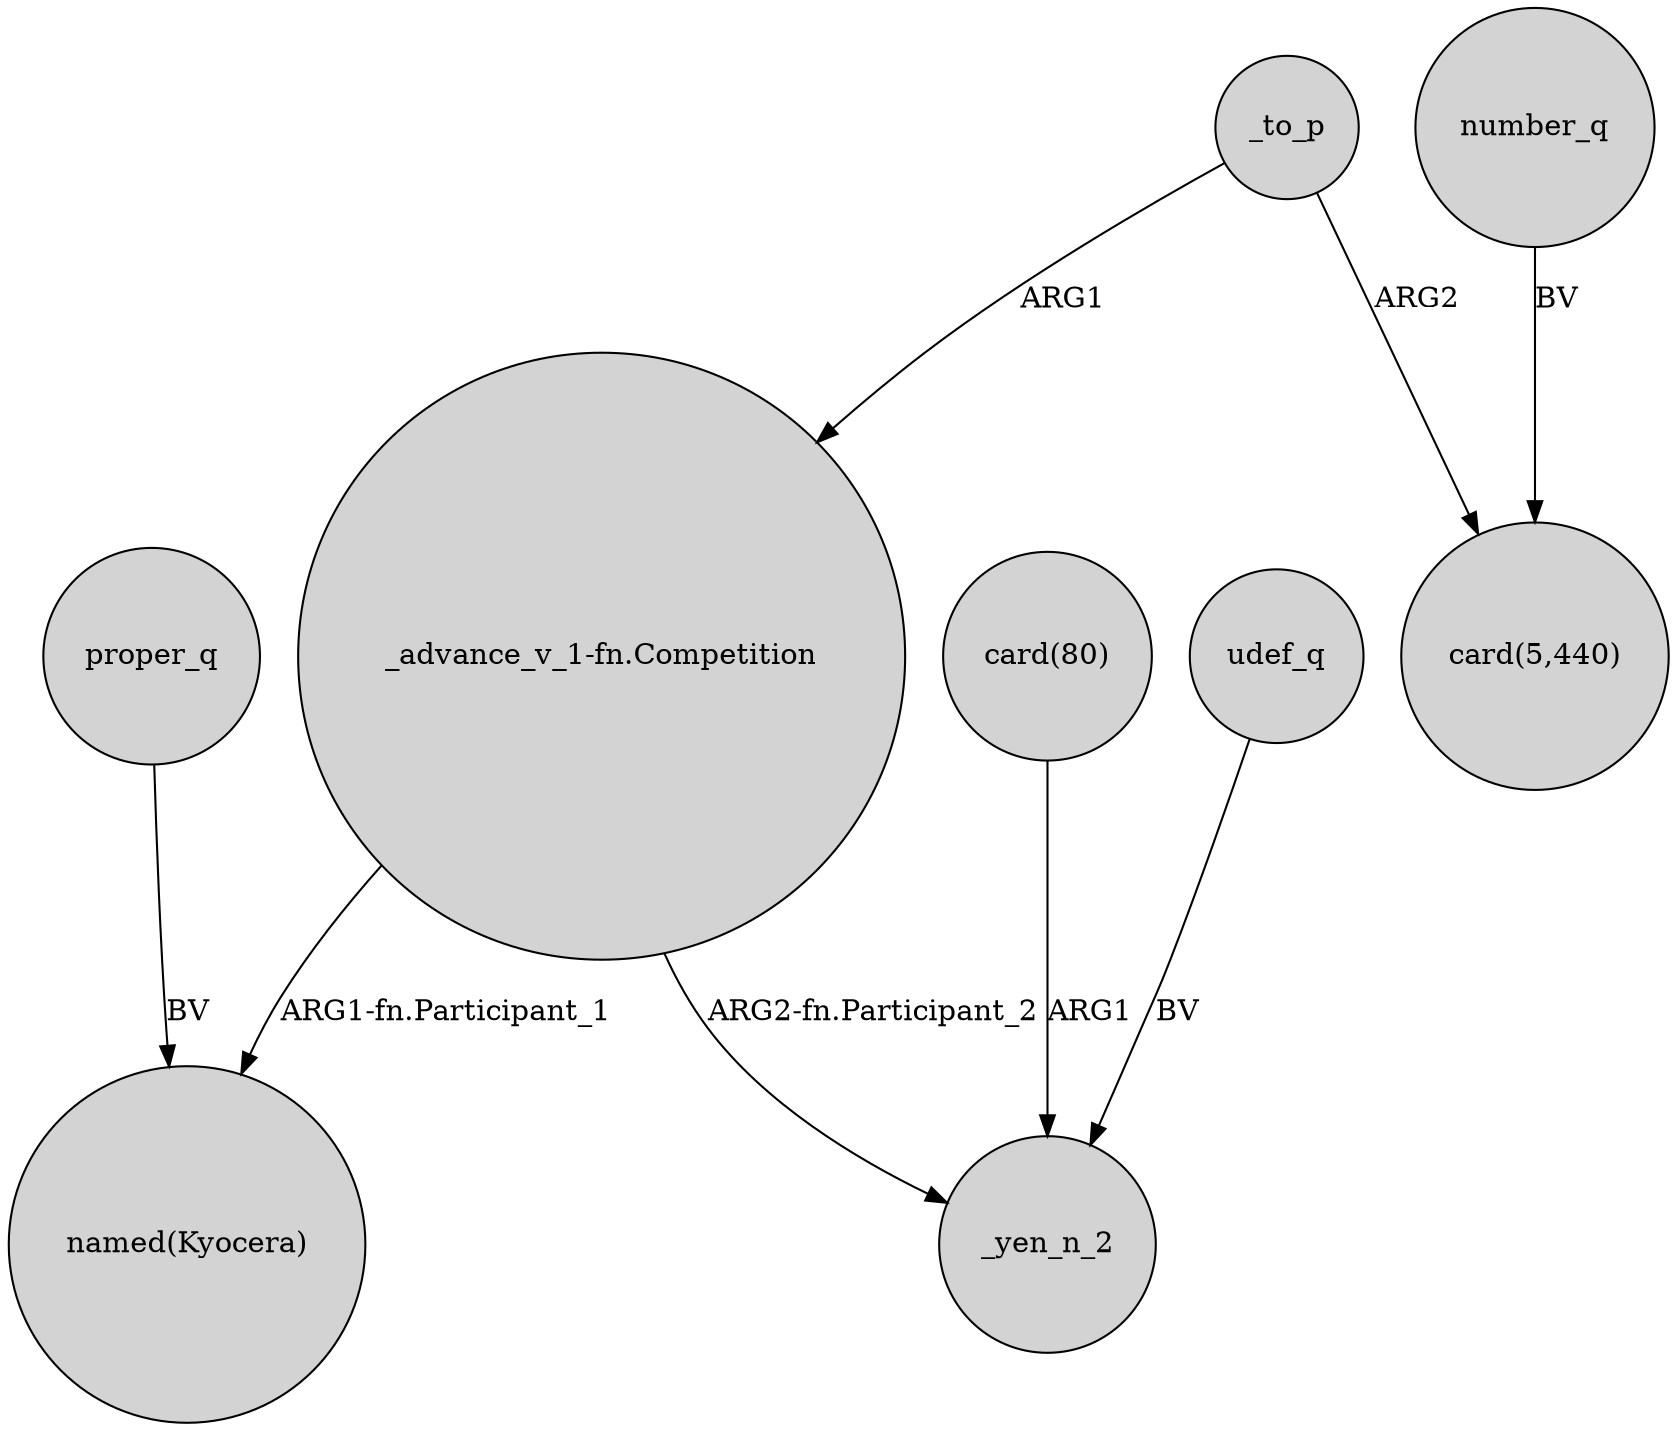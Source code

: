digraph {
	node [shape=circle style=filled]
	proper_q -> "named(Kyocera)" [label=BV]
	_to_p -> "card(5,440)" [label=ARG2]
	"card(80)" -> _yen_n_2 [label=ARG1]
	_to_p -> "_advance_v_1-fn.Competition" [label=ARG1]
	"_advance_v_1-fn.Competition" -> "named(Kyocera)" [label="ARG1-fn.Participant_1"]
	"_advance_v_1-fn.Competition" -> _yen_n_2 [label="ARG2-fn.Participant_2"]
	number_q -> "card(5,440)" [label=BV]
	udef_q -> _yen_n_2 [label=BV]
}
